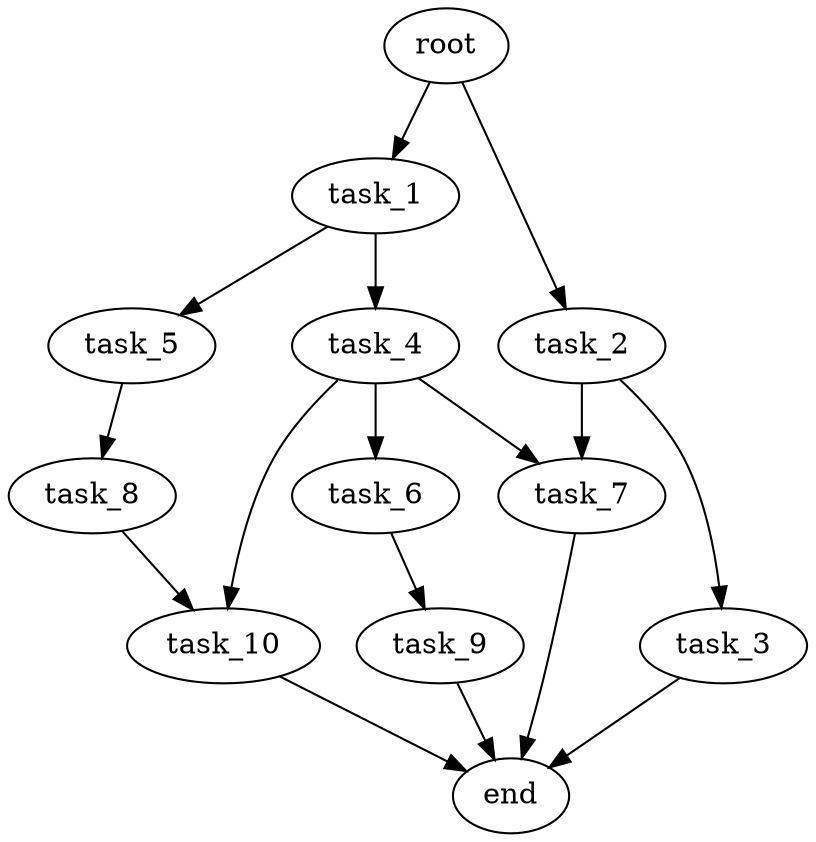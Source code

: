 digraph G {
  root [size="0.000000e+00"];
  task_1 [size="7.832487e+09"];
  task_2 [size="8.669942e+09"];
  task_3 [size="5.214991e+09"];
  task_4 [size="4.580967e+09"];
  task_5 [size="9.640298e+09"];
  task_6 [size="6.091932e+08"];
  task_7 [size="4.790340e+09"];
  task_8 [size="4.016771e+09"];
  task_9 [size="6.861289e+09"];
  task_10 [size="4.903198e+09"];
  end [size="0.000000e+00"];

  root -> task_1 [size="1.000000e-12"];
  root -> task_2 [size="1.000000e-12"];
  task_1 -> task_4 [size="4.580967e+08"];
  task_1 -> task_5 [size="9.640298e+08"];
  task_2 -> task_3 [size="5.214991e+08"];
  task_2 -> task_7 [size="2.395170e+08"];
  task_3 -> end [size="1.000000e-12"];
  task_4 -> task_6 [size="6.091932e+07"];
  task_4 -> task_7 [size="2.395170e+08"];
  task_4 -> task_10 [size="2.451599e+08"];
  task_5 -> task_8 [size="4.016771e+08"];
  task_6 -> task_9 [size="6.861289e+08"];
  task_7 -> end [size="1.000000e-12"];
  task_8 -> task_10 [size="2.451599e+08"];
  task_9 -> end [size="1.000000e-12"];
  task_10 -> end [size="1.000000e-12"];
}
